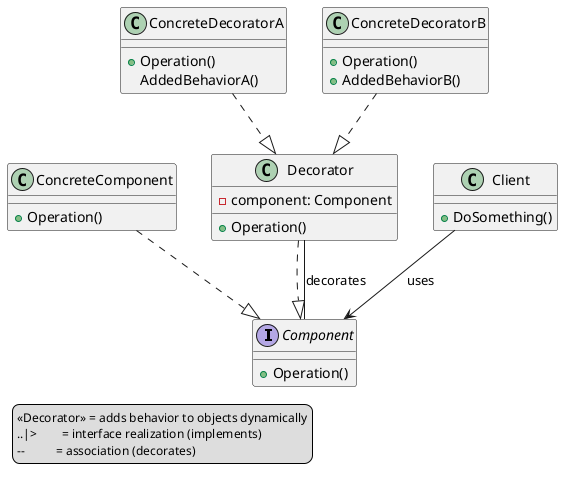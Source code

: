 @startuml DecoratorPattern
skinparam legendFontSize 12

interface Component {
  +Operation()
}

class ConcreteComponent {
  +Operation()
}
ConcreteComponent ..|> Component

class Decorator {
  -component: Component
  +Operation()
}
Decorator ..|> Component
Decorator -- Component : decorates

class ConcreteDecoratorA {
  +Operation()
  AddedBehaviorA()
}
ConcreteDecoratorA ..|> Decorator

class ConcreteDecoratorB {
  +Operation()
  +AddedBehaviorB()
}
ConcreteDecoratorB ..|> Decorator

legend left
  «Decorator» = adds behavior to objects dynamically
  ..|>        = interface realization (implements)
  --          = association (decorates)
end legend
class Client {
  +DoSomething()
}
Client --> Component : uses
@enduml

